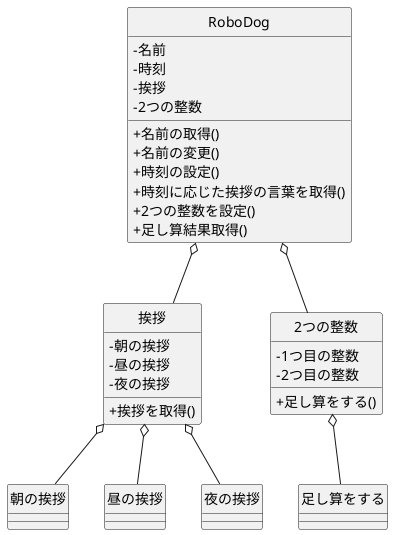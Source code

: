 @startuml RoboDogクラス図
skinparam classAttributeIconSize 0
hide circle

class RoboDog {
 -名前
 -時刻
 -挨拶
 -2つの整数

 +名前の取得()
 +名前の変更()
 +時刻の設定()
 +時刻に応じた挨拶の言葉を取得()
 +2つの整数を設定()
 +足し算結果取得()
}

class 挨拶 {
 -朝の挨拶
 -昼の挨拶
 -夜の挨拶

 +挨拶を取得()
}

class 2つの整数 {
 -1つ目の整数
 -2つ目の整数

 +足し算をする()
}

RoboDog o-- 挨拶
RoboDog o-- "2つの整数"
挨拶 o-- "朝の挨拶"
挨拶 o-- "昼の挨拶"
挨拶 o-- "夜の挨拶"
2つの整数 o-- "足し算をする"

@enduml